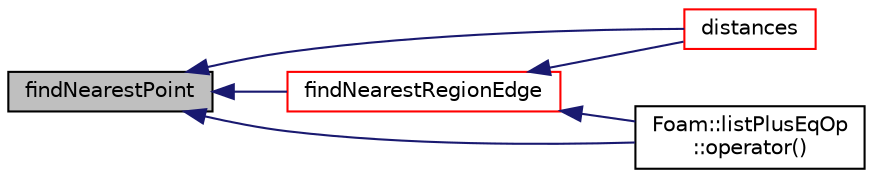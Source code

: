 digraph "findNearestPoint"
{
  bgcolor="transparent";
  edge [fontname="Helvetica",fontsize="10",labelfontname="Helvetica",labelfontsize="10"];
  node [fontname="Helvetica",fontsize="10",shape=record];
  rankdir="LR";
  Node1 [label="findNearestPoint",height=0.2,width=0.4,color="black", fillcolor="grey75", style="filled", fontcolor="black"];
  Node1 -> Node2 [dir="back",color="midnightblue",fontsize="10",style="solid",fontname="Helvetica"];
  Node2 [label="distances",height=0.2,width=0.4,color="red",URL="$a02118.html#aefd37fb60bfb3c70b4b4bf02cd5ea604",tooltip="Per featureEdgeMesh the list of ranges. "];
  Node1 -> Node3 [dir="back",color="midnightblue",fontsize="10",style="solid",fontname="Helvetica"];
  Node3 [label="findNearestRegionEdge",height=0.2,width=0.4,color="red",URL="$a02118.html#a3c1594dfe7daf51065b42d9a71f2305d",tooltip="Find nearest point on nearest region edge. Sets. "];
  Node3 -> Node2 [dir="back",color="midnightblue",fontsize="10",style="solid",fontname="Helvetica"];
  Node3 -> Node4 [dir="back",color="midnightblue",fontsize="10",style="solid",fontname="Helvetica"];
  Node4 [label="Foam::listPlusEqOp\l::operator()",height=0.2,width=0.4,color="black",URL="$a01371.html#ae4420a9fd791f5ab9ebad1a3150ba899"];
  Node1 -> Node4 [dir="back",color="midnightblue",fontsize="10",style="solid",fontname="Helvetica"];
}
